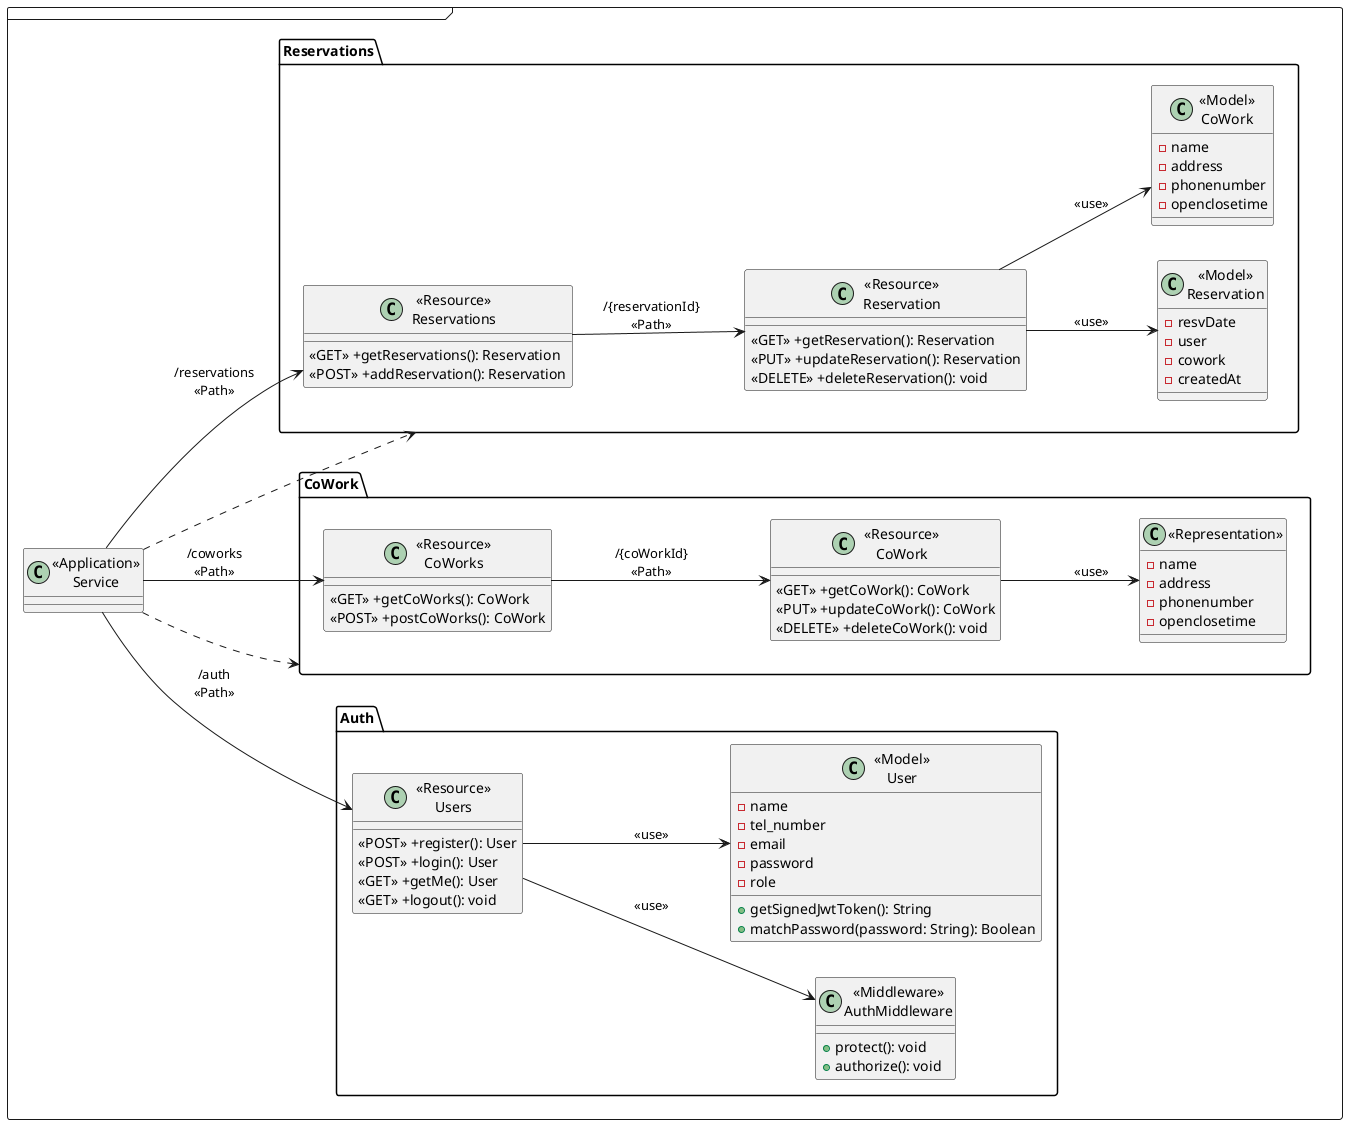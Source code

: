 @startuml

frame {
left to right direction

class "<<Application>>\nService" as MainService 

package "Auth" {
    class "<<Resource>>\nUsers" as ResourceUsers {
        <<POST>> +register(): User
        <<POST>> +login(): User
        <<GET>> +getMe(): User
        <<GET>> +logout(): void
    }

    class "<<Middleware>>\nAuthMiddleware" as AuthMiddleware {
        +protect(): void
        +authorize(): void
    }

    class "<<Model>>\nUser" as User {
        -name
        -tel_number
        -email
        -password
        -role
        +getSignedJwtToken(): String
        +matchPassword(password: String): Boolean
    }

    MainService --> ResourceUsers: "/auth\n<<Path>>"
    ResourceUsers --> User: "<<use>>"
    ResourceUsers --> AuthMiddleware: "<<use>>"
}


package "CoWork"{
    class "<<Resource>>\nCoWorks" as ResourceCoWorks{
        <<GET>> +getCoWorks(): CoWork
        <<POST>> +postCoWorks(): CoWork
    }

    class "<<Resource>>\nCoWork" as ResourceCoWork {
        <<GET>> +getCoWork(): CoWork 
        <<PUT>> +updateCoWork(): CoWork
        <<DELETE>> +deleteCoWork(): void
    }

    class "<<Representation>>" as RepresentationCoWork {
        -name
        -address
        -phonenumber
        -openclosetime
    }

    MainService --> ResourceCoWorks:"/coworks\n<<Path>>"
    ResourceCoWorks --> ResourceCoWork: "/{coWorkId}\n<<Path>>"
    ResourceCoWork --> RepresentationCoWork: "<<use>>"
}

package "Reservations" {
    class "<<Resource>>\nReservations" as ResourceReservations{
        <<GET>> +getReservations(): Reservation
        <<POST>> +addReservation(): Reservation
    }

    class "<<Resource>>\nReservation" as ResourceReservation {
        <<GET>> +getReservation(): Reservation
        <<PUT>> +updateReservation(): Reservation
        <<DELETE>> +deleteReservation(): void
    }

    class "<<Model>>\nReservation" as Reservation {
        -resvDate
        -user
        -cowork
        -createdAt
    }

    class "<<Model>>\nCoWork" as CoWork {
        -name
        -address
        -phonenumber
        -openclosetime
    }

    MainService --> ResourceReservations: "/reservations\n<<Path>>"
    ResourceReservations --> ResourceReservation: "/{reservationId}\n<<Path>>"
    ResourceReservation --> Reservation: "<<use>>"
    ResourceReservation --> CoWork: "<<use>>"
}

MainService ..> CoWork
MainService ..> Reservations
}

@enduml

